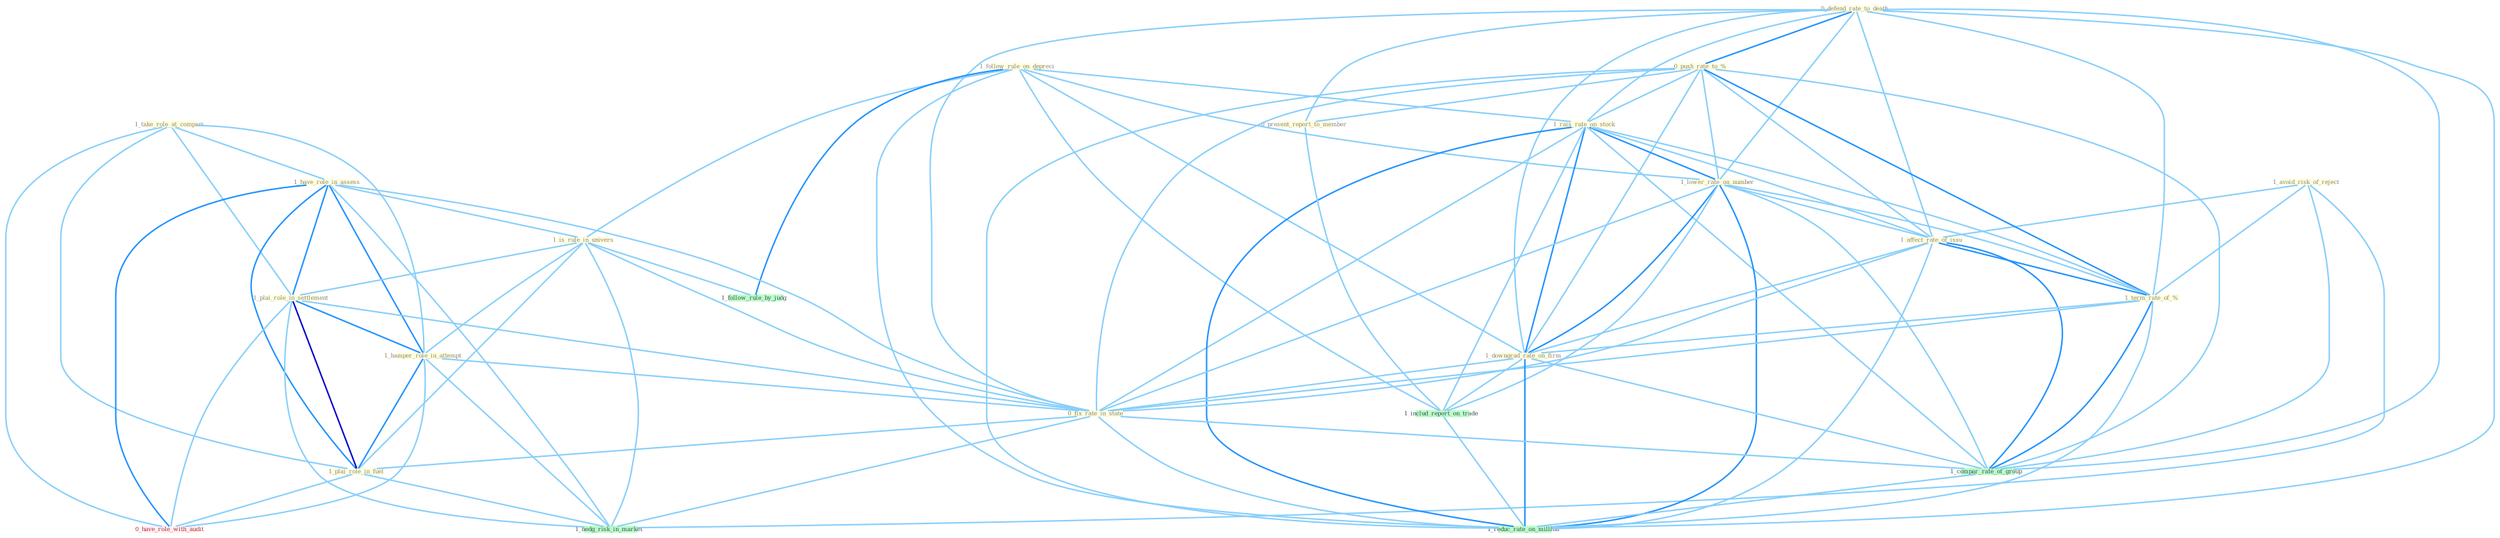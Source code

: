 Graph G{ 
    node
    [shape=polygon,style=filled,width=.5,height=.06,color="#BDFCC9",fixedsize=true,fontsize=4,
    fontcolor="#2f4f4f"];
    {node
    [color="#ffffe0", fontcolor="#8b7d6b"] "1_avoid_risk_of_reject " "0_defend_rate_to_death " "1_take_role_at_compani " "0_push_rate_to_% " "1_follow_rule_on_depreci " "1_rais_rate_on_stock " "1_lower_rate_on_number " "1_have_role_in_assess " "0_present_report_to_member " "1_affect_rate_of_issu " "1_is_rule_in_univers " "1_term_rate_of_% " "1_plai_role_in_settlement " "1_hamper_role_in_attempt " "1_downgrad_rate_on_firm " "0_fix_rate_in_state " "1_plai_role_in_fuel "}
{node [color="#fff0f5", fontcolor="#b22222"] "0_have_role_with_audit "}
edge [color="#B0E2FF"];

	"1_avoid_risk_of_reject " -- "1_affect_rate_of_issu " [w="1", color="#87cefa" ];
	"1_avoid_risk_of_reject " -- "1_term_rate_of_% " [w="1", color="#87cefa" ];
	"1_avoid_risk_of_reject " -- "1_compar_rate_of_group " [w="1", color="#87cefa" ];
	"1_avoid_risk_of_reject " -- "1_hedg_risk_in_market " [w="1", color="#87cefa" ];
	"0_defend_rate_to_death " -- "0_push_rate_to_% " [w="2", color="#1e90ff" , len=0.8];
	"0_defend_rate_to_death " -- "1_rais_rate_on_stock " [w="1", color="#87cefa" ];
	"0_defend_rate_to_death " -- "1_lower_rate_on_number " [w="1", color="#87cefa" ];
	"0_defend_rate_to_death " -- "0_present_report_to_member " [w="1", color="#87cefa" ];
	"0_defend_rate_to_death " -- "1_affect_rate_of_issu " [w="1", color="#87cefa" ];
	"0_defend_rate_to_death " -- "1_term_rate_of_% " [w="1", color="#87cefa" ];
	"0_defend_rate_to_death " -- "1_downgrad_rate_on_firm " [w="1", color="#87cefa" ];
	"0_defend_rate_to_death " -- "0_fix_rate_in_state " [w="1", color="#87cefa" ];
	"0_defend_rate_to_death " -- "1_compar_rate_of_group " [w="1", color="#87cefa" ];
	"0_defend_rate_to_death " -- "1_reduc_rate_on_million " [w="1", color="#87cefa" ];
	"1_take_role_at_compani " -- "1_have_role_in_assess " [w="1", color="#87cefa" ];
	"1_take_role_at_compani " -- "1_plai_role_in_settlement " [w="1", color="#87cefa" ];
	"1_take_role_at_compani " -- "1_hamper_role_in_attempt " [w="1", color="#87cefa" ];
	"1_take_role_at_compani " -- "1_plai_role_in_fuel " [w="1", color="#87cefa" ];
	"1_take_role_at_compani " -- "0_have_role_with_audit " [w="1", color="#87cefa" ];
	"0_push_rate_to_% " -- "1_rais_rate_on_stock " [w="1", color="#87cefa" ];
	"0_push_rate_to_% " -- "1_lower_rate_on_number " [w="1", color="#87cefa" ];
	"0_push_rate_to_% " -- "0_present_report_to_member " [w="1", color="#87cefa" ];
	"0_push_rate_to_% " -- "1_affect_rate_of_issu " [w="1", color="#87cefa" ];
	"0_push_rate_to_% " -- "1_term_rate_of_% " [w="2", color="#1e90ff" , len=0.8];
	"0_push_rate_to_% " -- "1_downgrad_rate_on_firm " [w="1", color="#87cefa" ];
	"0_push_rate_to_% " -- "0_fix_rate_in_state " [w="1", color="#87cefa" ];
	"0_push_rate_to_% " -- "1_compar_rate_of_group " [w="1", color="#87cefa" ];
	"0_push_rate_to_% " -- "1_reduc_rate_on_million " [w="1", color="#87cefa" ];
	"1_follow_rule_on_depreci " -- "1_rais_rate_on_stock " [w="1", color="#87cefa" ];
	"1_follow_rule_on_depreci " -- "1_lower_rate_on_number " [w="1", color="#87cefa" ];
	"1_follow_rule_on_depreci " -- "1_is_rule_in_univers " [w="1", color="#87cefa" ];
	"1_follow_rule_on_depreci " -- "1_downgrad_rate_on_firm " [w="1", color="#87cefa" ];
	"1_follow_rule_on_depreci " -- "1_includ_report_on_trade " [w="1", color="#87cefa" ];
	"1_follow_rule_on_depreci " -- "1_follow_rule_by_judg " [w="2", color="#1e90ff" , len=0.8];
	"1_follow_rule_on_depreci " -- "1_reduc_rate_on_million " [w="1", color="#87cefa" ];
	"1_rais_rate_on_stock " -- "1_lower_rate_on_number " [w="2", color="#1e90ff" , len=0.8];
	"1_rais_rate_on_stock " -- "1_affect_rate_of_issu " [w="1", color="#87cefa" ];
	"1_rais_rate_on_stock " -- "1_term_rate_of_% " [w="1", color="#87cefa" ];
	"1_rais_rate_on_stock " -- "1_downgrad_rate_on_firm " [w="2", color="#1e90ff" , len=0.8];
	"1_rais_rate_on_stock " -- "0_fix_rate_in_state " [w="1", color="#87cefa" ];
	"1_rais_rate_on_stock " -- "1_includ_report_on_trade " [w="1", color="#87cefa" ];
	"1_rais_rate_on_stock " -- "1_compar_rate_of_group " [w="1", color="#87cefa" ];
	"1_rais_rate_on_stock " -- "1_reduc_rate_on_million " [w="2", color="#1e90ff" , len=0.8];
	"1_lower_rate_on_number " -- "1_affect_rate_of_issu " [w="1", color="#87cefa" ];
	"1_lower_rate_on_number " -- "1_term_rate_of_% " [w="1", color="#87cefa" ];
	"1_lower_rate_on_number " -- "1_downgrad_rate_on_firm " [w="2", color="#1e90ff" , len=0.8];
	"1_lower_rate_on_number " -- "0_fix_rate_in_state " [w="1", color="#87cefa" ];
	"1_lower_rate_on_number " -- "1_includ_report_on_trade " [w="1", color="#87cefa" ];
	"1_lower_rate_on_number " -- "1_compar_rate_of_group " [w="1", color="#87cefa" ];
	"1_lower_rate_on_number " -- "1_reduc_rate_on_million " [w="2", color="#1e90ff" , len=0.8];
	"1_have_role_in_assess " -- "1_is_rule_in_univers " [w="1", color="#87cefa" ];
	"1_have_role_in_assess " -- "1_plai_role_in_settlement " [w="2", color="#1e90ff" , len=0.8];
	"1_have_role_in_assess " -- "1_hamper_role_in_attempt " [w="2", color="#1e90ff" , len=0.8];
	"1_have_role_in_assess " -- "0_fix_rate_in_state " [w="1", color="#87cefa" ];
	"1_have_role_in_assess " -- "1_plai_role_in_fuel " [w="2", color="#1e90ff" , len=0.8];
	"1_have_role_in_assess " -- "1_hedg_risk_in_market " [w="1", color="#87cefa" ];
	"1_have_role_in_assess " -- "0_have_role_with_audit " [w="2", color="#1e90ff" , len=0.8];
	"0_present_report_to_member " -- "1_includ_report_on_trade " [w="1", color="#87cefa" ];
	"1_affect_rate_of_issu " -- "1_term_rate_of_% " [w="2", color="#1e90ff" , len=0.8];
	"1_affect_rate_of_issu " -- "1_downgrad_rate_on_firm " [w="1", color="#87cefa" ];
	"1_affect_rate_of_issu " -- "0_fix_rate_in_state " [w="1", color="#87cefa" ];
	"1_affect_rate_of_issu " -- "1_compar_rate_of_group " [w="2", color="#1e90ff" , len=0.8];
	"1_affect_rate_of_issu " -- "1_reduc_rate_on_million " [w="1", color="#87cefa" ];
	"1_is_rule_in_univers " -- "1_plai_role_in_settlement " [w="1", color="#87cefa" ];
	"1_is_rule_in_univers " -- "1_hamper_role_in_attempt " [w="1", color="#87cefa" ];
	"1_is_rule_in_univers " -- "0_fix_rate_in_state " [w="1", color="#87cefa" ];
	"1_is_rule_in_univers " -- "1_plai_role_in_fuel " [w="1", color="#87cefa" ];
	"1_is_rule_in_univers " -- "1_follow_rule_by_judg " [w="1", color="#87cefa" ];
	"1_is_rule_in_univers " -- "1_hedg_risk_in_market " [w="1", color="#87cefa" ];
	"1_term_rate_of_% " -- "1_downgrad_rate_on_firm " [w="1", color="#87cefa" ];
	"1_term_rate_of_% " -- "0_fix_rate_in_state " [w="1", color="#87cefa" ];
	"1_term_rate_of_% " -- "1_compar_rate_of_group " [w="2", color="#1e90ff" , len=0.8];
	"1_term_rate_of_% " -- "1_reduc_rate_on_million " [w="1", color="#87cefa" ];
	"1_plai_role_in_settlement " -- "1_hamper_role_in_attempt " [w="2", color="#1e90ff" , len=0.8];
	"1_plai_role_in_settlement " -- "0_fix_rate_in_state " [w="1", color="#87cefa" ];
	"1_plai_role_in_settlement " -- "1_plai_role_in_fuel " [w="3", color="#0000cd" , len=0.6];
	"1_plai_role_in_settlement " -- "1_hedg_risk_in_market " [w="1", color="#87cefa" ];
	"1_plai_role_in_settlement " -- "0_have_role_with_audit " [w="1", color="#87cefa" ];
	"1_hamper_role_in_attempt " -- "0_fix_rate_in_state " [w="1", color="#87cefa" ];
	"1_hamper_role_in_attempt " -- "1_plai_role_in_fuel " [w="2", color="#1e90ff" , len=0.8];
	"1_hamper_role_in_attempt " -- "1_hedg_risk_in_market " [w="1", color="#87cefa" ];
	"1_hamper_role_in_attempt " -- "0_have_role_with_audit " [w="1", color="#87cefa" ];
	"1_downgrad_rate_on_firm " -- "0_fix_rate_in_state " [w="1", color="#87cefa" ];
	"1_downgrad_rate_on_firm " -- "1_includ_report_on_trade " [w="1", color="#87cefa" ];
	"1_downgrad_rate_on_firm " -- "1_compar_rate_of_group " [w="1", color="#87cefa" ];
	"1_downgrad_rate_on_firm " -- "1_reduc_rate_on_million " [w="2", color="#1e90ff" , len=0.8];
	"0_fix_rate_in_state " -- "1_plai_role_in_fuel " [w="1", color="#87cefa" ];
	"0_fix_rate_in_state " -- "1_compar_rate_of_group " [w="1", color="#87cefa" ];
	"0_fix_rate_in_state " -- "1_hedg_risk_in_market " [w="1", color="#87cefa" ];
	"0_fix_rate_in_state " -- "1_reduc_rate_on_million " [w="1", color="#87cefa" ];
	"1_plai_role_in_fuel " -- "1_hedg_risk_in_market " [w="1", color="#87cefa" ];
	"1_plai_role_in_fuel " -- "0_have_role_with_audit " [w="1", color="#87cefa" ];
	"1_includ_report_on_trade " -- "1_reduc_rate_on_million " [w="1", color="#87cefa" ];
	"1_compar_rate_of_group " -- "1_reduc_rate_on_million " [w="1", color="#87cefa" ];
}